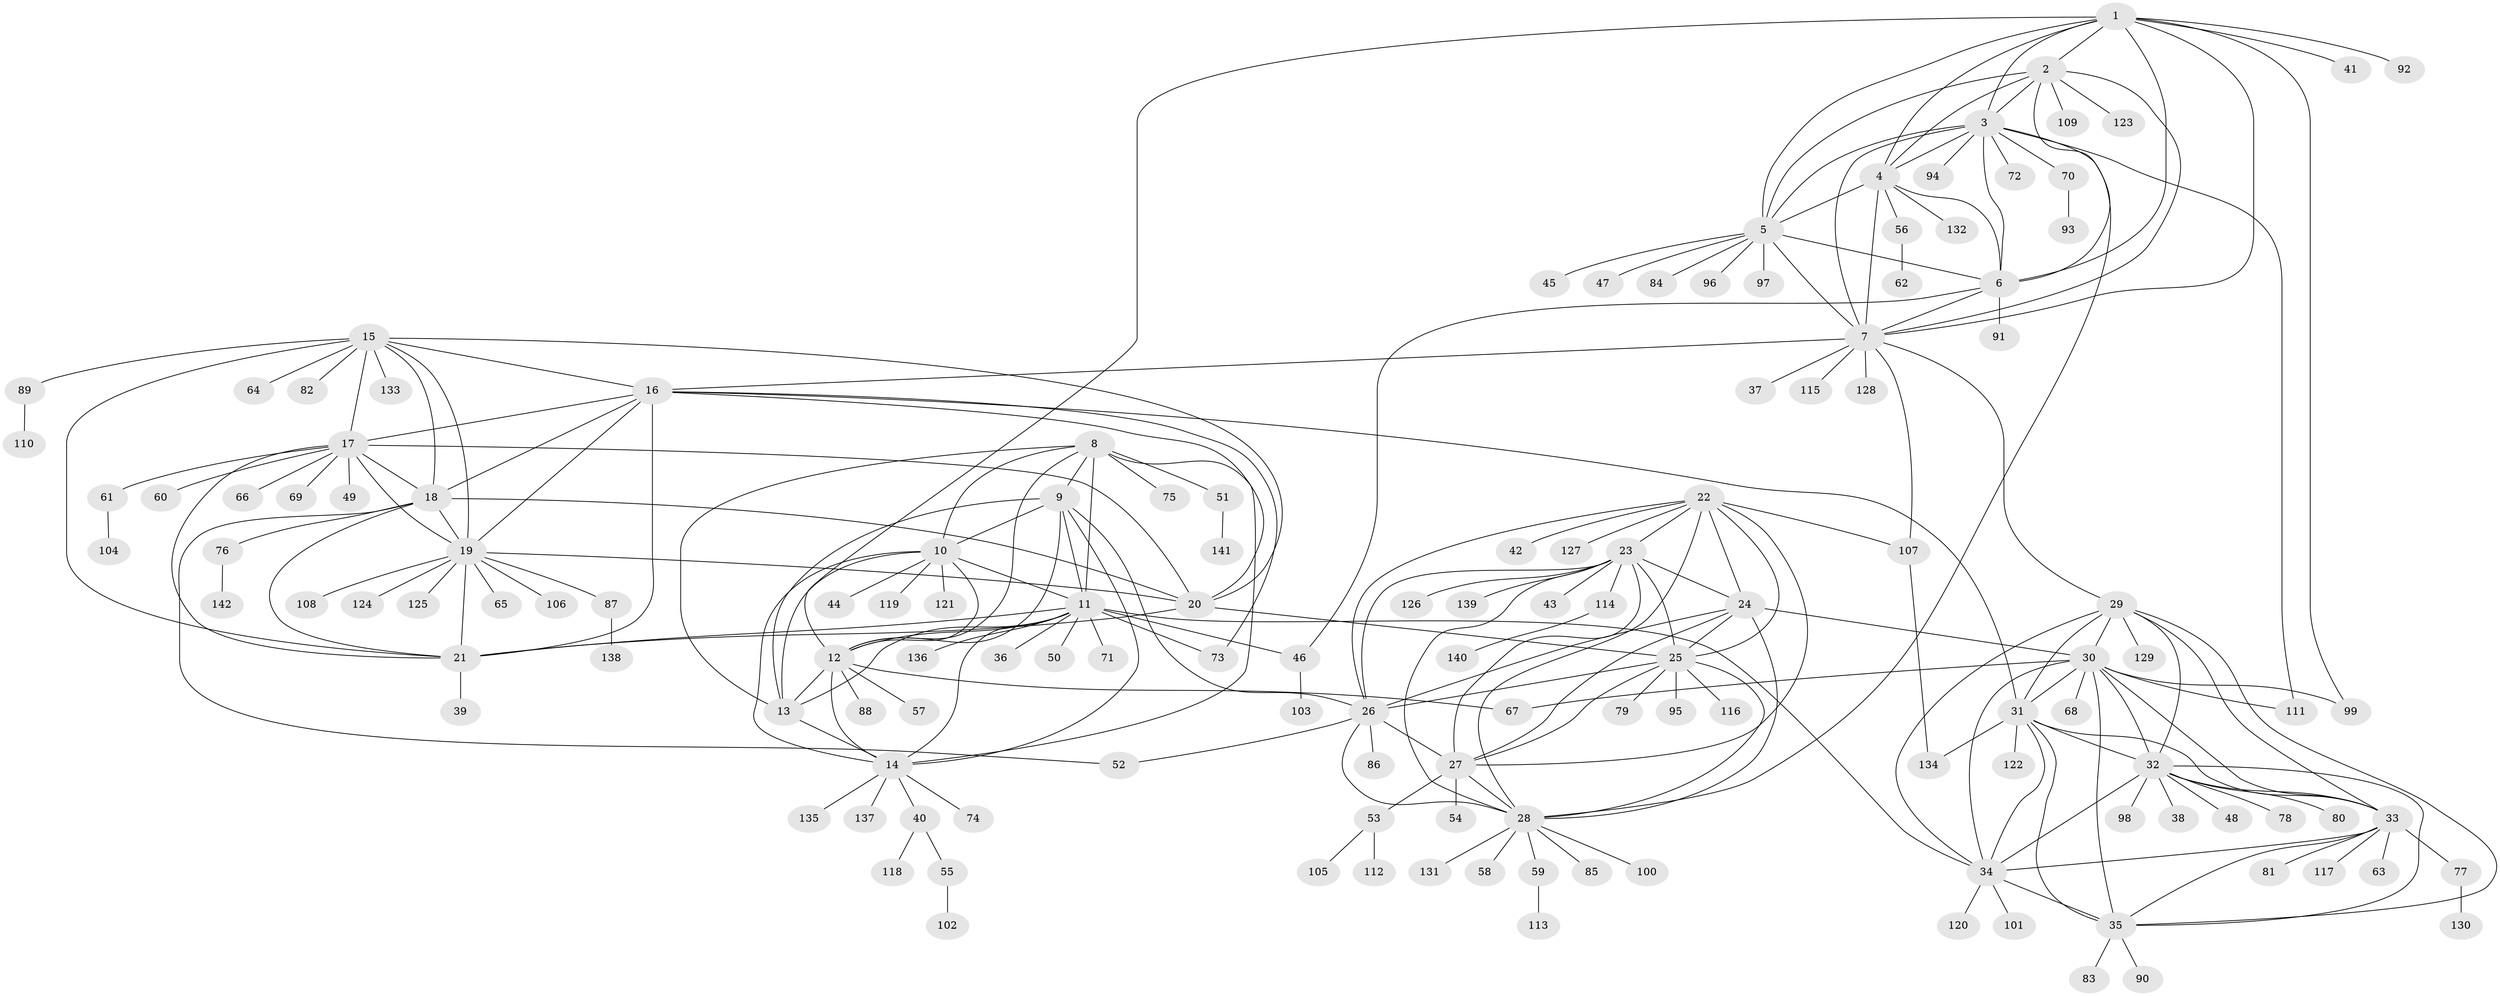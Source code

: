 // coarse degree distribution, {7: 0.047058823529411764, 5: 0.023529411764705882, 14: 0.011764705882352941, 9: 0.047058823529411764, 6: 0.058823529411764705, 11: 0.023529411764705882, 12: 0.011764705882352941, 8: 0.047058823529411764, 1: 0.6823529411764706, 2: 0.023529411764705882, 3: 0.023529411764705882}
// Generated by graph-tools (version 1.1) at 2025/19/03/04/25 18:19:54]
// undirected, 142 vertices, 230 edges
graph export_dot {
graph [start="1"]
  node [color=gray90,style=filled];
  1;
  2;
  3;
  4;
  5;
  6;
  7;
  8;
  9;
  10;
  11;
  12;
  13;
  14;
  15;
  16;
  17;
  18;
  19;
  20;
  21;
  22;
  23;
  24;
  25;
  26;
  27;
  28;
  29;
  30;
  31;
  32;
  33;
  34;
  35;
  36;
  37;
  38;
  39;
  40;
  41;
  42;
  43;
  44;
  45;
  46;
  47;
  48;
  49;
  50;
  51;
  52;
  53;
  54;
  55;
  56;
  57;
  58;
  59;
  60;
  61;
  62;
  63;
  64;
  65;
  66;
  67;
  68;
  69;
  70;
  71;
  72;
  73;
  74;
  75;
  76;
  77;
  78;
  79;
  80;
  81;
  82;
  83;
  84;
  85;
  86;
  87;
  88;
  89;
  90;
  91;
  92;
  93;
  94;
  95;
  96;
  97;
  98;
  99;
  100;
  101;
  102;
  103;
  104;
  105;
  106;
  107;
  108;
  109;
  110;
  111;
  112;
  113;
  114;
  115;
  116;
  117;
  118;
  119;
  120;
  121;
  122;
  123;
  124;
  125;
  126;
  127;
  128;
  129;
  130;
  131;
  132;
  133;
  134;
  135;
  136;
  137;
  138;
  139;
  140;
  141;
  142;
  1 -- 2;
  1 -- 3;
  1 -- 4;
  1 -- 5;
  1 -- 6;
  1 -- 7;
  1 -- 12;
  1 -- 41;
  1 -- 92;
  1 -- 99;
  2 -- 3;
  2 -- 4;
  2 -- 5;
  2 -- 6;
  2 -- 7;
  2 -- 109;
  2 -- 123;
  3 -- 4;
  3 -- 5;
  3 -- 6;
  3 -- 7;
  3 -- 28;
  3 -- 70;
  3 -- 72;
  3 -- 94;
  3 -- 111;
  4 -- 5;
  4 -- 6;
  4 -- 7;
  4 -- 56;
  4 -- 132;
  5 -- 6;
  5 -- 7;
  5 -- 45;
  5 -- 47;
  5 -- 84;
  5 -- 96;
  5 -- 97;
  6 -- 7;
  6 -- 46;
  6 -- 91;
  7 -- 16;
  7 -- 29;
  7 -- 37;
  7 -- 107;
  7 -- 115;
  7 -- 128;
  8 -- 9;
  8 -- 10;
  8 -- 11;
  8 -- 12;
  8 -- 13;
  8 -- 14;
  8 -- 51;
  8 -- 75;
  9 -- 10;
  9 -- 11;
  9 -- 12;
  9 -- 13;
  9 -- 14;
  9 -- 26;
  10 -- 11;
  10 -- 12;
  10 -- 13;
  10 -- 14;
  10 -- 44;
  10 -- 119;
  10 -- 121;
  11 -- 12;
  11 -- 13;
  11 -- 14;
  11 -- 21;
  11 -- 34;
  11 -- 36;
  11 -- 46;
  11 -- 50;
  11 -- 71;
  11 -- 73;
  11 -- 136;
  12 -- 13;
  12 -- 14;
  12 -- 57;
  12 -- 67;
  12 -- 88;
  13 -- 14;
  14 -- 40;
  14 -- 74;
  14 -- 135;
  14 -- 137;
  15 -- 16;
  15 -- 17;
  15 -- 18;
  15 -- 19;
  15 -- 20;
  15 -- 21;
  15 -- 64;
  15 -- 82;
  15 -- 89;
  15 -- 133;
  16 -- 17;
  16 -- 18;
  16 -- 19;
  16 -- 20;
  16 -- 21;
  16 -- 31;
  16 -- 73;
  17 -- 18;
  17 -- 19;
  17 -- 20;
  17 -- 21;
  17 -- 49;
  17 -- 60;
  17 -- 61;
  17 -- 66;
  17 -- 69;
  18 -- 19;
  18 -- 20;
  18 -- 21;
  18 -- 52;
  18 -- 76;
  19 -- 20;
  19 -- 21;
  19 -- 65;
  19 -- 87;
  19 -- 106;
  19 -- 108;
  19 -- 124;
  19 -- 125;
  20 -- 21;
  20 -- 25;
  21 -- 39;
  22 -- 23;
  22 -- 24;
  22 -- 25;
  22 -- 26;
  22 -- 27;
  22 -- 28;
  22 -- 42;
  22 -- 107;
  22 -- 127;
  23 -- 24;
  23 -- 25;
  23 -- 26;
  23 -- 27;
  23 -- 28;
  23 -- 43;
  23 -- 114;
  23 -- 126;
  23 -- 139;
  24 -- 25;
  24 -- 26;
  24 -- 27;
  24 -- 28;
  24 -- 30;
  25 -- 26;
  25 -- 27;
  25 -- 28;
  25 -- 79;
  25 -- 95;
  25 -- 116;
  26 -- 27;
  26 -- 28;
  26 -- 52;
  26 -- 86;
  27 -- 28;
  27 -- 53;
  27 -- 54;
  28 -- 58;
  28 -- 59;
  28 -- 85;
  28 -- 100;
  28 -- 131;
  29 -- 30;
  29 -- 31;
  29 -- 32;
  29 -- 33;
  29 -- 34;
  29 -- 35;
  29 -- 129;
  30 -- 31;
  30 -- 32;
  30 -- 33;
  30 -- 34;
  30 -- 35;
  30 -- 67;
  30 -- 68;
  30 -- 99;
  30 -- 111;
  31 -- 32;
  31 -- 33;
  31 -- 34;
  31 -- 35;
  31 -- 122;
  31 -- 134;
  32 -- 33;
  32 -- 34;
  32 -- 35;
  32 -- 38;
  32 -- 48;
  32 -- 78;
  32 -- 80;
  32 -- 98;
  33 -- 34;
  33 -- 35;
  33 -- 63;
  33 -- 77;
  33 -- 81;
  33 -- 117;
  34 -- 35;
  34 -- 101;
  34 -- 120;
  35 -- 83;
  35 -- 90;
  40 -- 55;
  40 -- 118;
  46 -- 103;
  51 -- 141;
  53 -- 105;
  53 -- 112;
  55 -- 102;
  56 -- 62;
  59 -- 113;
  61 -- 104;
  70 -- 93;
  76 -- 142;
  77 -- 130;
  87 -- 138;
  89 -- 110;
  107 -- 134;
  114 -- 140;
}

